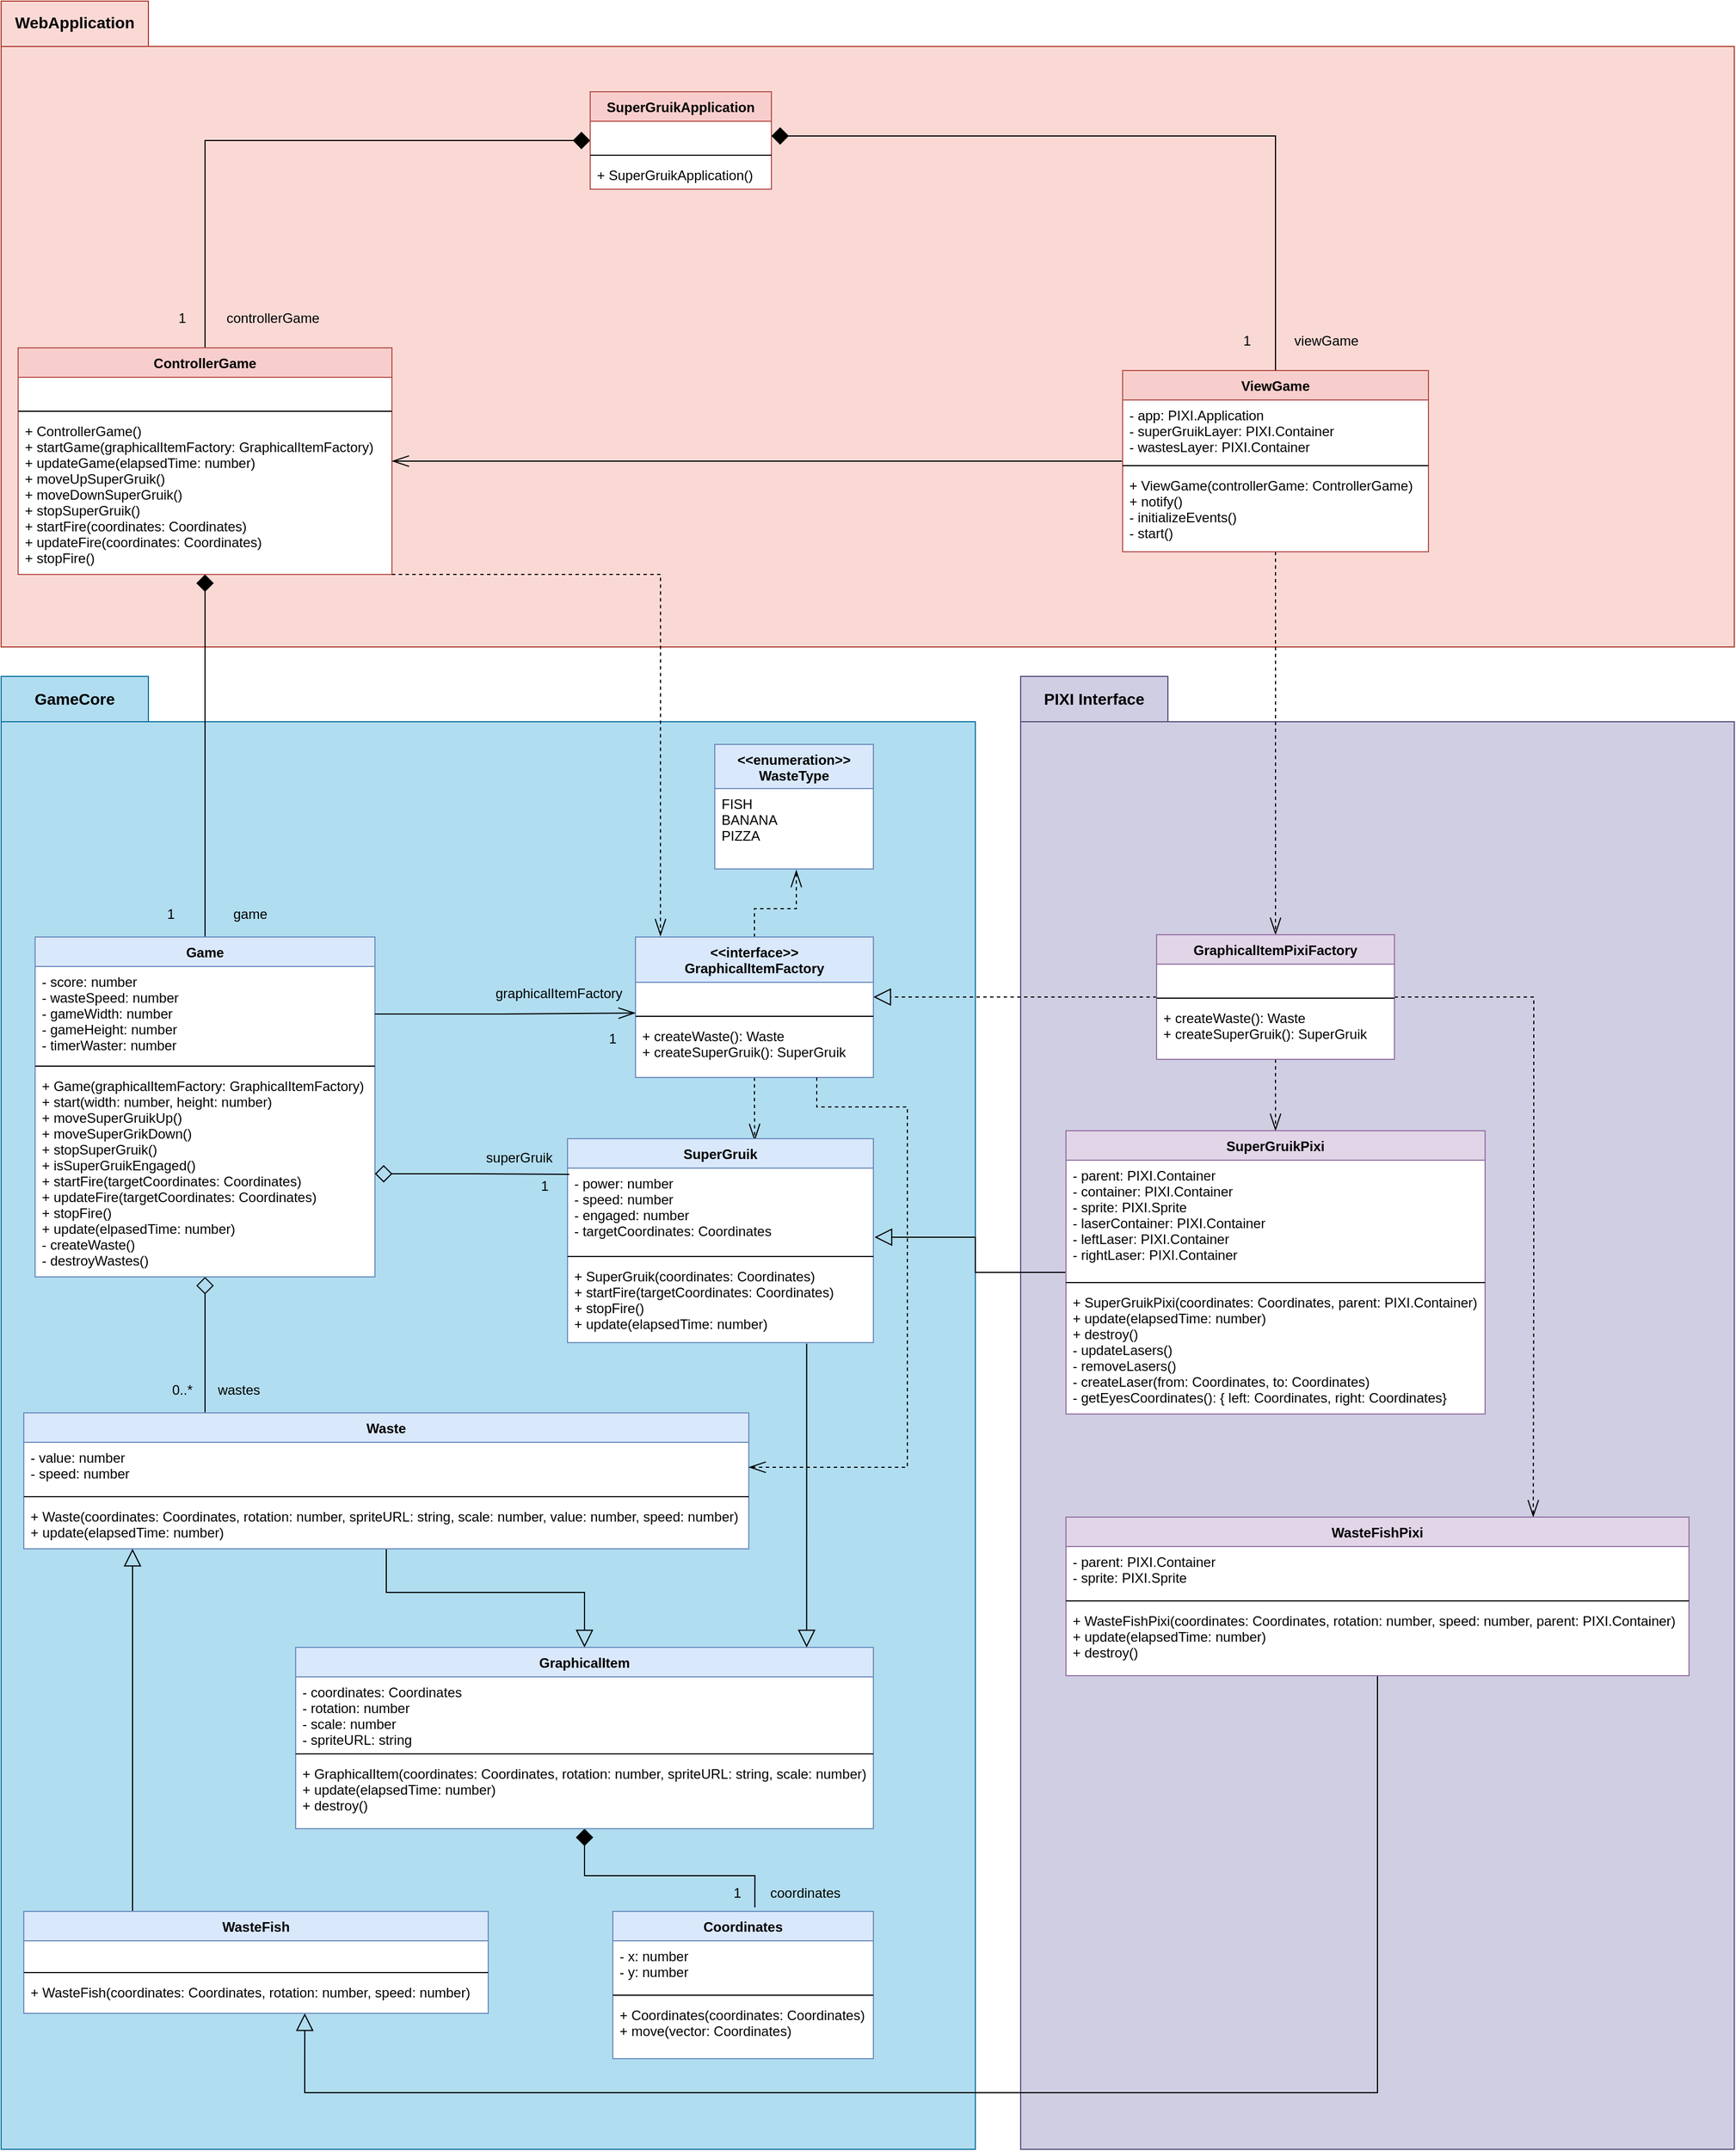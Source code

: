 <mxfile version="14.5.1" type="device"><diagram id="JU4y09PFlEVGlHRdpgpO" name="Page-1"><mxGraphModel dx="2031" dy="2001" grid="1" gridSize="10" guides="1" tooltips="1" connect="1" arrows="1" fold="1" page="1" pageScale="1" pageWidth="1169" pageHeight="827" math="0" shadow="0"><root><mxCell id="0"/><mxCell id="1" parent="0"/><mxCell id="_C2r02TajpfKC_xpT5st-105" value="" style="shape=folder;fontStyle=1;spacingTop=10;tabWidth=130;tabHeight=40;tabPosition=left;html=1;fillColor=#d0cee2;strokeColor=#56517e;" vertex="1" parent="1"><mxGeometry x="910" y="-190" width="630" height="1300" as="geometry"/></mxCell><mxCell id="_C2r02TajpfKC_xpT5st-102" value="" style="shape=folder;fontStyle=1;spacingTop=10;tabWidth=130;tabHeight=40;tabPosition=left;html=1;fillColor=#b1ddf0;strokeColor=#10739e;" vertex="1" parent="1"><mxGeometry x="10" y="-190" width="860" height="1300" as="geometry"/></mxCell><mxCell id="_C2r02TajpfKC_xpT5st-100" value="" style="shape=folder;fontStyle=1;spacingTop=10;tabWidth=130;tabHeight=40;tabPosition=left;html=1;fillColor=#fad9d5;strokeColor=#ae4132;" vertex="1" parent="1"><mxGeometry x="10" y="-786" width="1530" height="570" as="geometry"/></mxCell><mxCell id="_C2r02TajpfKC_xpT5st-94" style="edgeStyle=orthogonalEdgeStyle;rounded=0;orthogonalLoop=1;jettySize=auto;html=1;startArrow=diamond;startFill=1;startSize=13;endArrow=none;endFill=0;endSize=13;" edge="1" parent="1" source="_C2r02TajpfKC_xpT5st-1" target="_C2r02TajpfKC_xpT5st-5"><mxGeometry relative="1" as="geometry"/></mxCell><mxCell id="_C2r02TajpfKC_xpT5st-1" value="SuperGruikApplication" style="swimlane;fontStyle=1;align=center;verticalAlign=top;childLayout=stackLayout;horizontal=1;startSize=26;horizontalStack=0;resizeParent=1;resizeParentMax=0;resizeLast=0;collapsible=1;marginBottom=0;swimlaneFillColor=#ffffff;fillColor=#f8cecc;strokeColor=#b85450;" vertex="1" parent="1"><mxGeometry x="530" y="-706" width="160" height="86" as="geometry"/></mxCell><mxCell id="_C2r02TajpfKC_xpT5st-2" value=" " style="text;strokeColor=none;fillColor=none;align=left;verticalAlign=top;spacingLeft=4;spacingRight=4;overflow=hidden;rotatable=0;points=[[0,0.5],[1,0.5]];portConstraint=eastwest;" vertex="1" parent="_C2r02TajpfKC_xpT5st-1"><mxGeometry y="26" width="160" height="26" as="geometry"/></mxCell><mxCell id="_C2r02TajpfKC_xpT5st-3" value="" style="line;strokeWidth=1;fillColor=none;align=left;verticalAlign=middle;spacingTop=-1;spacingLeft=3;spacingRight=3;rotatable=0;labelPosition=right;points=[];portConstraint=eastwest;" vertex="1" parent="_C2r02TajpfKC_xpT5st-1"><mxGeometry y="52" width="160" height="8" as="geometry"/></mxCell><mxCell id="_C2r02TajpfKC_xpT5st-4" value="+ SuperGruikApplication()" style="text;strokeColor=none;fillColor=none;align=left;verticalAlign=top;spacingLeft=4;spacingRight=4;overflow=hidden;rotatable=0;points=[[0,0.5],[1,0.5]];portConstraint=eastwest;" vertex="1" parent="_C2r02TajpfKC_xpT5st-1"><mxGeometry y="60" width="160" height="26" as="geometry"/></mxCell><mxCell id="_C2r02TajpfKC_xpT5st-89" style="edgeStyle=orthogonalEdgeStyle;rounded=0;orthogonalLoop=1;jettySize=auto;html=1;entryX=0.5;entryY=0;entryDx=0;entryDy=0;startArrow=diamond;startFill=1;startSize=13;endArrow=none;endFill=0;endSize=13;" edge="1" parent="1" source="_C2r02TajpfKC_xpT5st-5" target="_C2r02TajpfKC_xpT5st-29"><mxGeometry relative="1" as="geometry"/></mxCell><mxCell id="_C2r02TajpfKC_xpT5st-5" value="ControllerGame" style="swimlane;fontStyle=1;align=center;verticalAlign=top;childLayout=stackLayout;horizontal=1;startSize=26;horizontalStack=0;resizeParent=1;resizeParentMax=0;resizeLast=0;collapsible=1;marginBottom=0;swimlaneFillColor=#ffffff;fillColor=#f8cecc;strokeColor=#b85450;" vertex="1" parent="1"><mxGeometry x="25" y="-480" width="330" height="200" as="geometry"/></mxCell><mxCell id="_C2r02TajpfKC_xpT5st-6" value=" " style="text;strokeColor=none;fillColor=none;align=left;verticalAlign=top;spacingLeft=4;spacingRight=4;overflow=hidden;rotatable=0;points=[[0,0.5],[1,0.5]];portConstraint=eastwest;" vertex="1" parent="_C2r02TajpfKC_xpT5st-5"><mxGeometry y="26" width="330" height="26" as="geometry"/></mxCell><mxCell id="_C2r02TajpfKC_xpT5st-7" value="" style="line;strokeWidth=1;fillColor=none;align=left;verticalAlign=middle;spacingTop=-1;spacingLeft=3;spacingRight=3;rotatable=0;labelPosition=right;points=[];portConstraint=eastwest;" vertex="1" parent="_C2r02TajpfKC_xpT5st-5"><mxGeometry y="52" width="330" height="8" as="geometry"/></mxCell><mxCell id="_C2r02TajpfKC_xpT5st-8" value="+ ControllerGame()&#10;+ startGame(graphicalItemFactory: GraphicalItemFactory)&#10;+ updateGame(elapsedTime: number)&#10;+ moveUpSuperGruik()&#10;+ moveDownSuperGruik()&#10;+ stopSuperGruik()&#10;+ startFire(coordinates: Coordinates)&#10;+ updateFire(coordinates: Coordinates)&#10;+ stopFire()" style="text;strokeColor=none;fillColor=none;align=left;verticalAlign=top;spacingLeft=4;spacingRight=4;overflow=hidden;rotatable=0;points=[[0,0.5],[1,0.5]];portConstraint=eastwest;" vertex="1" parent="_C2r02TajpfKC_xpT5st-5"><mxGeometry y="60" width="330" height="140" as="geometry"/></mxCell><mxCell id="_C2r02TajpfKC_xpT5st-86" style="edgeStyle=orthogonalEdgeStyle;rounded=0;orthogonalLoop=1;jettySize=auto;html=1;entryX=1;entryY=0.5;entryDx=0;entryDy=0;startArrow=none;startFill=0;startSize=13;endArrow=openThin;endFill=0;endSize=13;" edge="1" parent="1" source="_C2r02TajpfKC_xpT5st-9" target="_C2r02TajpfKC_xpT5st-5"><mxGeometry relative="1" as="geometry"/></mxCell><mxCell id="_C2r02TajpfKC_xpT5st-93" style="edgeStyle=orthogonalEdgeStyle;rounded=0;orthogonalLoop=1;jettySize=auto;html=1;entryX=0.5;entryY=0;entryDx=0;entryDy=0;dashed=1;startArrow=none;startFill=0;startSize=13;endArrow=openThin;endFill=0;endSize=13;" edge="1" parent="1" source="_C2r02TajpfKC_xpT5st-9" target="_C2r02TajpfKC_xpT5st-13"><mxGeometry relative="1" as="geometry"/></mxCell><mxCell id="_C2r02TajpfKC_xpT5st-9" value="ViewGame" style="swimlane;fontStyle=1;align=center;verticalAlign=top;childLayout=stackLayout;horizontal=1;startSize=26;horizontalStack=0;resizeParent=1;resizeParentMax=0;resizeLast=0;collapsible=1;marginBottom=0;swimlaneFillColor=#ffffff;fillColor=#f8cecc;strokeColor=#b85450;" vertex="1" parent="1"><mxGeometry x="1000" y="-460" width="270" height="160" as="geometry"/></mxCell><mxCell id="_C2r02TajpfKC_xpT5st-10" value="- app: PIXI.Application&#10;- superGruikLayer: PIXI.Container&#10;- wastesLayer: PIXI.Container" style="text;strokeColor=none;fillColor=none;align=left;verticalAlign=top;spacingLeft=4;spacingRight=4;overflow=hidden;rotatable=0;points=[[0,0.5],[1,0.5]];portConstraint=eastwest;" vertex="1" parent="_C2r02TajpfKC_xpT5st-9"><mxGeometry y="26" width="270" height="54" as="geometry"/></mxCell><mxCell id="_C2r02TajpfKC_xpT5st-11" value="" style="line;strokeWidth=1;fillColor=none;align=left;verticalAlign=middle;spacingTop=-1;spacingLeft=3;spacingRight=3;rotatable=0;labelPosition=right;points=[];portConstraint=eastwest;" vertex="1" parent="_C2r02TajpfKC_xpT5st-9"><mxGeometry y="80" width="270" height="8" as="geometry"/></mxCell><mxCell id="_C2r02TajpfKC_xpT5st-12" value="+ ViewGame(controllerGame: ControllerGame)&#10;+ notify()&#10;- initializeEvents()&#10;- start()" style="text;strokeColor=none;fillColor=none;align=left;verticalAlign=top;spacingLeft=4;spacingRight=4;overflow=hidden;rotatable=0;points=[[0,0.5],[1,0.5]];portConstraint=eastwest;" vertex="1" parent="_C2r02TajpfKC_xpT5st-9"><mxGeometry y="88" width="270" height="72" as="geometry"/></mxCell><mxCell id="_C2r02TajpfKC_xpT5st-80" style="edgeStyle=orthogonalEdgeStyle;rounded=0;orthogonalLoop=1;jettySize=auto;html=1;dashed=1;startArrow=none;startFill=0;startSize=13;endArrow=block;endFill=0;endSize=13;" edge="1" parent="1" source="_C2r02TajpfKC_xpT5st-13" target="_C2r02TajpfKC_xpT5st-26"><mxGeometry relative="1" as="geometry"/></mxCell><mxCell id="_C2r02TajpfKC_xpT5st-83" style="edgeStyle=orthogonalEdgeStyle;rounded=0;orthogonalLoop=1;jettySize=auto;html=1;entryX=0.5;entryY=0;entryDx=0;entryDy=0;startArrow=none;startFill=0;startSize=13;endArrow=openThin;endFill=0;endSize=13;dashed=1;" edge="1" parent="1" source="_C2r02TajpfKC_xpT5st-13" target="_C2r02TajpfKC_xpT5st-21"><mxGeometry relative="1" as="geometry"/></mxCell><mxCell id="_C2r02TajpfKC_xpT5st-85" style="edgeStyle=orthogonalEdgeStyle;rounded=0;orthogonalLoop=1;jettySize=auto;html=1;entryX=0.75;entryY=0;entryDx=0;entryDy=0;dashed=1;startArrow=none;startFill=0;startSize=13;endArrow=openThin;endFill=0;endSize=13;" edge="1" parent="1" source="_C2r02TajpfKC_xpT5st-13" target="_C2r02TajpfKC_xpT5st-17"><mxGeometry relative="1" as="geometry"><Array as="points"><mxPoint x="1363" y="93"/><mxPoint x="1363" y="345"/></Array></mxGeometry></mxCell><mxCell id="_C2r02TajpfKC_xpT5st-13" value="GraphicalItemPixiFactory" style="swimlane;fontStyle=1;align=center;verticalAlign=top;childLayout=stackLayout;horizontal=1;startSize=26;horizontalStack=0;resizeParent=1;resizeParentMax=0;resizeLast=0;collapsible=1;marginBottom=0;swimlaneFillColor=#ffffff;fillColor=#e1d5e7;strokeColor=#9673a6;" vertex="1" parent="1"><mxGeometry x="1030" y="38" width="210" height="110" as="geometry"/></mxCell><mxCell id="_C2r02TajpfKC_xpT5st-14" value=" " style="text;strokeColor=none;fillColor=none;align=left;verticalAlign=top;spacingLeft=4;spacingRight=4;overflow=hidden;rotatable=0;points=[[0,0.5],[1,0.5]];portConstraint=eastwest;" vertex="1" parent="_C2r02TajpfKC_xpT5st-13"><mxGeometry y="26" width="210" height="26" as="geometry"/></mxCell><mxCell id="_C2r02TajpfKC_xpT5st-15" value="" style="line;strokeWidth=1;fillColor=none;align=left;verticalAlign=middle;spacingTop=-1;spacingLeft=3;spacingRight=3;rotatable=0;labelPosition=right;points=[];portConstraint=eastwest;" vertex="1" parent="_C2r02TajpfKC_xpT5st-13"><mxGeometry y="52" width="210" height="8" as="geometry"/></mxCell><mxCell id="_C2r02TajpfKC_xpT5st-16" value="+ createWaste(): Waste&#10;+ createSuperGruik(): SuperGruik" style="text;strokeColor=none;fillColor=none;align=left;verticalAlign=top;spacingLeft=4;spacingRight=4;overflow=hidden;rotatable=0;points=[[0,0.5],[1,0.5]];portConstraint=eastwest;" vertex="1" parent="_C2r02TajpfKC_xpT5st-13"><mxGeometry y="60" width="210" height="50" as="geometry"/></mxCell><mxCell id="_C2r02TajpfKC_xpT5st-82" style="edgeStyle=orthogonalEdgeStyle;rounded=0;orthogonalLoop=1;jettySize=auto;html=1;entryX=0.605;entryY=1;entryDx=0;entryDy=0;entryPerimeter=0;startArrow=none;startFill=0;startSize=13;endArrow=block;endFill=0;endSize=13;" edge="1" parent="1" source="_C2r02TajpfKC_xpT5st-17" target="_C2r02TajpfKC_xpT5st-56"><mxGeometry relative="1" as="geometry"><Array as="points"><mxPoint x="1225" y="1060"/><mxPoint x="278" y="1060"/></Array></mxGeometry></mxCell><mxCell id="_C2r02TajpfKC_xpT5st-17" value="WasteFishPixi" style="swimlane;fontStyle=1;align=center;verticalAlign=top;childLayout=stackLayout;horizontal=1;startSize=26;horizontalStack=0;resizeParent=1;resizeParentMax=0;resizeLast=0;collapsible=1;marginBottom=0;swimlaneFillColor=#ffffff;fillColor=#e1d5e7;strokeColor=#9673a6;" vertex="1" parent="1"><mxGeometry x="950" y="552" width="550" height="140" as="geometry"/></mxCell><mxCell id="_C2r02TajpfKC_xpT5st-18" value="- parent: PIXI.Container&#10;- sprite: PIXI.Sprite" style="text;strokeColor=none;fillColor=none;align=left;verticalAlign=top;spacingLeft=4;spacingRight=4;overflow=hidden;rotatable=0;points=[[0,0.5],[1,0.5]];portConstraint=eastwest;" vertex="1" parent="_C2r02TajpfKC_xpT5st-17"><mxGeometry y="26" width="550" height="44" as="geometry"/></mxCell><mxCell id="_C2r02TajpfKC_xpT5st-19" value="" style="line;strokeWidth=1;fillColor=none;align=left;verticalAlign=middle;spacingTop=-1;spacingLeft=3;spacingRight=3;rotatable=0;labelPosition=right;points=[];portConstraint=eastwest;" vertex="1" parent="_C2r02TajpfKC_xpT5st-17"><mxGeometry y="70" width="550" height="8" as="geometry"/></mxCell><mxCell id="_C2r02TajpfKC_xpT5st-20" value="+ WasteFishPixi(coordinates: Coordinates, rotation: number, speed: number, parent: PIXI.Container)&#10;+ update(elapsedTime: number)&#10;+ destroy()" style="text;strokeColor=none;fillColor=none;align=left;verticalAlign=top;spacingLeft=4;spacingRight=4;overflow=hidden;rotatable=0;points=[[0,0.5],[1,0.5]];portConstraint=eastwest;" vertex="1" parent="_C2r02TajpfKC_xpT5st-17"><mxGeometry y="78" width="550" height="62" as="geometry"/></mxCell><mxCell id="_C2r02TajpfKC_xpT5st-81" style="edgeStyle=orthogonalEdgeStyle;rounded=0;orthogonalLoop=1;jettySize=auto;html=1;entryX=1.004;entryY=0.824;entryDx=0;entryDy=0;entryPerimeter=0;startArrow=none;startFill=0;startSize=13;endArrow=block;endFill=0;endSize=13;" edge="1" parent="1" source="_C2r02TajpfKC_xpT5st-21" target="_C2r02TajpfKC_xpT5st-46"><mxGeometry relative="1" as="geometry"/></mxCell><mxCell id="_C2r02TajpfKC_xpT5st-21" value="SuperGruikPixi" style="swimlane;fontStyle=1;align=center;verticalAlign=top;childLayout=stackLayout;horizontal=1;startSize=26;horizontalStack=0;resizeParent=1;resizeParentMax=0;resizeLast=0;collapsible=1;marginBottom=0;swimlaneFillColor=#ffffff;fillColor=#e1d5e7;strokeColor=#9673a6;" vertex="1" parent="1"><mxGeometry x="950" y="211" width="370" height="250" as="geometry"/></mxCell><mxCell id="_C2r02TajpfKC_xpT5st-22" value="- parent: PIXI.Container&#10;- container: PIXI.Container&#10;- sprite: PIXI.Sprite&#10;- laserContainer: PIXI.Container&#10;- leftLaser: PIXI.Container&#10;- rightLaser: PIXI.Container" style="text;strokeColor=none;fillColor=none;align=left;verticalAlign=top;spacingLeft=4;spacingRight=4;overflow=hidden;rotatable=0;points=[[0,0.5],[1,0.5]];portConstraint=eastwest;" vertex="1" parent="_C2r02TajpfKC_xpT5st-21"><mxGeometry y="26" width="370" height="104" as="geometry"/></mxCell><mxCell id="_C2r02TajpfKC_xpT5st-23" value="" style="line;strokeWidth=1;fillColor=none;align=left;verticalAlign=middle;spacingTop=-1;spacingLeft=3;spacingRight=3;rotatable=0;labelPosition=right;points=[];portConstraint=eastwest;" vertex="1" parent="_C2r02TajpfKC_xpT5st-21"><mxGeometry y="130" width="370" height="8" as="geometry"/></mxCell><mxCell id="_C2r02TajpfKC_xpT5st-24" value="+ SuperGruikPixi(coordinates: Coordinates, parent: PIXI.Container)&#10;+ update(elapsedTime: number)&#10;+ destroy()&#10;- updateLasers()&#10;- removeLasers()&#10;- createLaser(from: Coordinates, to: Coordinates)&#10;- getEyesCoordinates(): { left: Coordinates, right: Coordinates}" style="text;strokeColor=none;fillColor=none;align=left;verticalAlign=top;spacingLeft=4;spacingRight=4;overflow=hidden;rotatable=0;points=[[0,0.5],[1,0.5]];portConstraint=eastwest;" vertex="1" parent="_C2r02TajpfKC_xpT5st-21"><mxGeometry y="138" width="370" height="112" as="geometry"/></mxCell><mxCell id="_C2r02TajpfKC_xpT5st-78" style="edgeStyle=orthogonalEdgeStyle;rounded=0;orthogonalLoop=1;jettySize=auto;html=1;entryX=0.612;entryY=0.011;entryDx=0;entryDy=0;entryPerimeter=0;startArrow=none;startFill=0;startSize=13;endArrow=openThin;endFill=0;endSize=13;dashed=1;" edge="1" parent="1" source="_C2r02TajpfKC_xpT5st-25" target="_C2r02TajpfKC_xpT5st-45"><mxGeometry relative="1" as="geometry"/></mxCell><mxCell id="_C2r02TajpfKC_xpT5st-87" style="edgeStyle=orthogonalEdgeStyle;rounded=0;orthogonalLoop=1;jettySize=auto;html=1;entryX=0.514;entryY=1.014;entryDx=0;entryDy=0;entryPerimeter=0;startArrow=none;startFill=0;startSize=13;endArrow=openThin;endFill=0;endSize=13;dashed=1;" edge="1" parent="1" source="_C2r02TajpfKC_xpT5st-25" target="_C2r02TajpfKC_xpT5st-58"><mxGeometry relative="1" as="geometry"/></mxCell><mxCell id="_C2r02TajpfKC_xpT5st-25" value="&lt;&lt;interface&gt;&gt;&#10;GraphicalItemFactory" style="swimlane;fontStyle=1;align=center;verticalAlign=top;childLayout=stackLayout;horizontal=1;startSize=40;horizontalStack=0;resizeParent=1;resizeParentMax=0;resizeLast=0;collapsible=1;marginBottom=0;swimlaneFillColor=#ffffff;fillColor=#dae8fc;strokeColor=#6c8ebf;" vertex="1" parent="1"><mxGeometry x="570" y="40" width="210" height="124" as="geometry"/></mxCell><mxCell id="_C2r02TajpfKC_xpT5st-26" value=" " style="text;strokeColor=none;fillColor=none;align=left;verticalAlign=top;spacingLeft=4;spacingRight=4;overflow=hidden;rotatable=0;points=[[0,0.5],[1,0.5]];portConstraint=eastwest;" vertex="1" parent="_C2r02TajpfKC_xpT5st-25"><mxGeometry y="40" width="210" height="26" as="geometry"/></mxCell><mxCell id="_C2r02TajpfKC_xpT5st-27" value="" style="line;strokeWidth=1;fillColor=none;align=left;verticalAlign=middle;spacingTop=-1;spacingLeft=3;spacingRight=3;rotatable=0;labelPosition=right;points=[];portConstraint=eastwest;" vertex="1" parent="_C2r02TajpfKC_xpT5st-25"><mxGeometry y="66" width="210" height="8" as="geometry"/></mxCell><mxCell id="_C2r02TajpfKC_xpT5st-28" value="+ createWaste(): Waste&#10;+ createSuperGruik(): SuperGruik" style="text;strokeColor=none;fillColor=none;align=left;verticalAlign=top;spacingLeft=4;spacingRight=4;overflow=hidden;rotatable=0;points=[[0,0.5],[1,0.5]];portConstraint=eastwest;" vertex="1" parent="_C2r02TajpfKC_xpT5st-25"><mxGeometry y="74" width="210" height="50" as="geometry"/></mxCell><mxCell id="_C2r02TajpfKC_xpT5st-69" style="edgeStyle=orthogonalEdgeStyle;rounded=0;orthogonalLoop=1;jettySize=auto;html=1;entryX=0.25;entryY=0;entryDx=0;entryDy=0;startArrow=diamond;startFill=0;startSize=13;endArrow=none;endFill=0;endSize=13;" edge="1" parent="1" source="_C2r02TajpfKC_xpT5st-29" target="_C2r02TajpfKC_xpT5st-49"><mxGeometry relative="1" as="geometry"/></mxCell><mxCell id="_C2r02TajpfKC_xpT5st-29" value="Game" style="swimlane;fontStyle=1;align=center;verticalAlign=top;childLayout=stackLayout;horizontal=1;startSize=26;horizontalStack=0;resizeParent=1;resizeParentMax=0;resizeLast=0;collapsible=1;marginBottom=0;swimlaneFillColor=#ffffff;fillColor=#dae8fc;strokeColor=#6c8ebf;" vertex="1" parent="1"><mxGeometry x="40" y="40" width="300" height="300" as="geometry"/></mxCell><mxCell id="_C2r02TajpfKC_xpT5st-30" value="- score: number&#10;- wasteSpeed: number&#10;- gameWidth: number&#10;- gameHeight: number&#10;- timerWaster: number" style="text;strokeColor=none;fillColor=none;align=left;verticalAlign=top;spacingLeft=4;spacingRight=4;overflow=hidden;rotatable=0;points=[[0,0.5],[1,0.5]];portConstraint=eastwest;" vertex="1" parent="_C2r02TajpfKC_xpT5st-29"><mxGeometry y="26" width="300" height="84" as="geometry"/></mxCell><mxCell id="_C2r02TajpfKC_xpT5st-31" value="" style="line;strokeWidth=1;fillColor=none;align=left;verticalAlign=middle;spacingTop=-1;spacingLeft=3;spacingRight=3;rotatable=0;labelPosition=right;points=[];portConstraint=eastwest;" vertex="1" parent="_C2r02TajpfKC_xpT5st-29"><mxGeometry y="110" width="300" height="8" as="geometry"/></mxCell><mxCell id="_C2r02TajpfKC_xpT5st-32" value="+ Game(graphicalItemFactory: GraphicalItemFactory)&#10;+ start(width: number, height: number)&#10;+ moveSuperGruikUp()&#10;+ moveSuperGrikDown()&#10;+ stopSuperGruik()&#10;+ isSuperGruikEngaged()&#10;+ startFire(targetCoordinates: Coordinates)&#10;+ updateFire(targetCoordinates: Coordinates)&#10;+ stopFire()&#10;+ update(elpasedTime: number)&#10;- createWaste()&#10;- destroyWastes()&#10;" style="text;strokeColor=none;fillColor=none;align=left;verticalAlign=top;spacingLeft=4;spacingRight=4;overflow=hidden;rotatable=0;points=[[0,0.5],[1,0.5]];portConstraint=eastwest;" vertex="1" parent="_C2r02TajpfKC_xpT5st-29"><mxGeometry y="118" width="300" height="182" as="geometry"/></mxCell><mxCell id="_C2r02TajpfKC_xpT5st-37" value="Coordinates" style="swimlane;fontStyle=1;align=center;verticalAlign=top;childLayout=stackLayout;horizontal=1;startSize=26;horizontalStack=0;resizeParent=1;resizeParentMax=0;resizeLast=0;collapsible=1;marginBottom=0;swimlaneFillColor=#ffffff;fillColor=#dae8fc;strokeColor=#6c8ebf;" vertex="1" parent="1"><mxGeometry x="550" y="900" width="230" height="130" as="geometry"/></mxCell><mxCell id="_C2r02TajpfKC_xpT5st-38" value="- x: number&#10;- y: number" style="text;strokeColor=none;fillColor=none;align=left;verticalAlign=top;spacingLeft=4;spacingRight=4;overflow=hidden;rotatable=0;points=[[0,0.5],[1,0.5]];portConstraint=eastwest;" vertex="1" parent="_C2r02TajpfKC_xpT5st-37"><mxGeometry y="26" width="230" height="44" as="geometry"/></mxCell><mxCell id="_C2r02TajpfKC_xpT5st-39" value="" style="line;strokeWidth=1;fillColor=none;align=left;verticalAlign=middle;spacingTop=-1;spacingLeft=3;spacingRight=3;rotatable=0;labelPosition=right;points=[];portConstraint=eastwest;" vertex="1" parent="_C2r02TajpfKC_xpT5st-37"><mxGeometry y="70" width="230" height="8" as="geometry"/></mxCell><mxCell id="_C2r02TajpfKC_xpT5st-40" value="+ Coordinates(coordinates: Coordinates)&#10;+ move(vector: Coordinates)" style="text;strokeColor=none;fillColor=none;align=left;verticalAlign=top;spacingLeft=4;spacingRight=4;overflow=hidden;rotatable=0;points=[[0,0.5],[1,0.5]];portConstraint=eastwest;" vertex="1" parent="_C2r02TajpfKC_xpT5st-37"><mxGeometry y="78" width="230" height="52" as="geometry"/></mxCell><mxCell id="_C2r02TajpfKC_xpT5st-75" style="edgeStyle=orthogonalEdgeStyle;rounded=0;orthogonalLoop=1;jettySize=auto;html=1;entryX=0.545;entryY=-0.027;entryDx=0;entryDy=0;entryPerimeter=0;startArrow=diamond;startFill=1;startSize=13;endArrow=none;endFill=0;endSize=13;" edge="1" parent="1" source="_C2r02TajpfKC_xpT5st-41" target="_C2r02TajpfKC_xpT5st-37"><mxGeometry relative="1" as="geometry"/></mxCell><mxCell id="_C2r02TajpfKC_xpT5st-41" value="GraphicalItem" style="swimlane;fontStyle=1;align=center;verticalAlign=top;childLayout=stackLayout;horizontal=1;startSize=26;horizontalStack=0;resizeParent=1;resizeParentMax=0;resizeLast=0;collapsible=1;marginBottom=0;swimlaneFillColor=#ffffff;fillColor=#dae8fc;strokeColor=#6c8ebf;" vertex="1" parent="1"><mxGeometry x="270" y="667" width="510" height="160" as="geometry"/></mxCell><mxCell id="_C2r02TajpfKC_xpT5st-42" value="- coordinates: Coordinates&#10;- rotation: number&#10;- scale: number&#10;- spriteURL: string" style="text;strokeColor=none;fillColor=none;align=left;verticalAlign=top;spacingLeft=4;spacingRight=4;overflow=hidden;rotatable=0;points=[[0,0.5],[1,0.5]];portConstraint=eastwest;" vertex="1" parent="_C2r02TajpfKC_xpT5st-41"><mxGeometry y="26" width="510" height="64" as="geometry"/></mxCell><mxCell id="_C2r02TajpfKC_xpT5st-43" value="" style="line;strokeWidth=1;fillColor=none;align=left;verticalAlign=middle;spacingTop=-1;spacingLeft=3;spacingRight=3;rotatable=0;labelPosition=right;points=[];portConstraint=eastwest;" vertex="1" parent="_C2r02TajpfKC_xpT5st-41"><mxGeometry y="90" width="510" height="8" as="geometry"/></mxCell><mxCell id="_C2r02TajpfKC_xpT5st-44" value="+ GraphicalItem(coordinates: Coordinates, rotation: number, spriteURL: string, scale: number)&#10;+ update(elapsedTime: number)&#10;+ destroy()" style="text;strokeColor=none;fillColor=none;align=left;verticalAlign=top;spacingLeft=4;spacingRight=4;overflow=hidden;rotatable=0;points=[[0,0.5],[1,0.5]];portConstraint=eastwest;" vertex="1" parent="_C2r02TajpfKC_xpT5st-41"><mxGeometry y="98" width="510" height="62" as="geometry"/></mxCell><mxCell id="_C2r02TajpfKC_xpT5st-73" style="edgeStyle=orthogonalEdgeStyle;rounded=0;orthogonalLoop=1;jettySize=auto;html=1;startArrow=none;startFill=0;startSize=13;endArrow=block;endFill=0;endSize=13;exitX=0.782;exitY=1.012;exitDx=0;exitDy=0;exitPerimeter=0;" edge="1" parent="1" source="_C2r02TajpfKC_xpT5st-48"><mxGeometry relative="1" as="geometry"><mxPoint x="721" y="667" as="targetPoint"/><Array as="points"><mxPoint x="721" y="667"/></Array></mxGeometry></mxCell><mxCell id="_C2r02TajpfKC_xpT5st-45" value="SuperGruik" style="swimlane;fontStyle=1;align=center;verticalAlign=top;childLayout=stackLayout;horizontal=1;startSize=26;horizontalStack=0;resizeParent=1;resizeParentMax=0;resizeLast=0;collapsible=1;marginBottom=0;swimlaneFillColor=#ffffff;fillColor=#dae8fc;strokeColor=#6c8ebf;" vertex="1" parent="1"><mxGeometry x="510" y="218" width="270" height="180" as="geometry"/></mxCell><mxCell id="_C2r02TajpfKC_xpT5st-46" value="- power: number&#10;- speed: number&#10;- engaged: number&#10;- targetCoordinates: Coordinates" style="text;strokeColor=none;fillColor=none;align=left;verticalAlign=top;spacingLeft=4;spacingRight=4;overflow=hidden;rotatable=0;points=[[0,0.5],[1,0.5]];portConstraint=eastwest;" vertex="1" parent="_C2r02TajpfKC_xpT5st-45"><mxGeometry y="26" width="270" height="74" as="geometry"/></mxCell><mxCell id="_C2r02TajpfKC_xpT5st-47" value="" style="line;strokeWidth=1;fillColor=none;align=left;verticalAlign=middle;spacingTop=-1;spacingLeft=3;spacingRight=3;rotatable=0;labelPosition=right;points=[];portConstraint=eastwest;" vertex="1" parent="_C2r02TajpfKC_xpT5st-45"><mxGeometry y="100" width="270" height="8" as="geometry"/></mxCell><mxCell id="_C2r02TajpfKC_xpT5st-48" value="+ SuperGruik(coordinates: Coordinates)&#10;+ startFire(targetCoordinates: Coordinates)&#10;+ stopFire()&#10;+ update(elapsedTime: number)" style="text;strokeColor=none;fillColor=none;align=left;verticalAlign=top;spacingLeft=4;spacingRight=4;overflow=hidden;rotatable=0;points=[[0,0.5],[1,0.5]];portConstraint=eastwest;" vertex="1" parent="_C2r02TajpfKC_xpT5st-45"><mxGeometry y="108" width="270" height="72" as="geometry"/></mxCell><mxCell id="_C2r02TajpfKC_xpT5st-72" style="edgeStyle=orthogonalEdgeStyle;rounded=0;orthogonalLoop=1;jettySize=auto;html=1;entryX=0.5;entryY=0;entryDx=0;entryDy=0;startArrow=none;startFill=0;startSize=13;endArrow=block;endFill=0;endSize=13;" edge="1" parent="1" source="_C2r02TajpfKC_xpT5st-49" target="_C2r02TajpfKC_xpT5st-41"><mxGeometry relative="1" as="geometry"/></mxCell><mxCell id="_C2r02TajpfKC_xpT5st-49" value="Waste" style="swimlane;fontStyle=1;align=center;verticalAlign=top;childLayout=stackLayout;horizontal=1;startSize=26;horizontalStack=0;resizeParent=1;resizeParentMax=0;resizeLast=0;collapsible=1;marginBottom=0;swimlaneFillColor=#ffffff;fillColor=#dae8fc;strokeColor=#6c8ebf;" vertex="1" parent="1"><mxGeometry x="30" y="460" width="640" height="120" as="geometry"/></mxCell><mxCell id="_C2r02TajpfKC_xpT5st-50" value="- value: number&#10;- speed: number" style="text;strokeColor=none;fillColor=none;align=left;verticalAlign=top;spacingLeft=4;spacingRight=4;overflow=hidden;rotatable=0;points=[[0,0.5],[1,0.5]];portConstraint=eastwest;" vertex="1" parent="_C2r02TajpfKC_xpT5st-49"><mxGeometry y="26" width="640" height="44" as="geometry"/></mxCell><mxCell id="_C2r02TajpfKC_xpT5st-51" value="" style="line;strokeWidth=1;fillColor=none;align=left;verticalAlign=middle;spacingTop=-1;spacingLeft=3;spacingRight=3;rotatable=0;labelPosition=right;points=[];portConstraint=eastwest;" vertex="1" parent="_C2r02TajpfKC_xpT5st-49"><mxGeometry y="70" width="640" height="8" as="geometry"/></mxCell><mxCell id="_C2r02TajpfKC_xpT5st-52" value="+ Waste(coordinates: Coordinates, rotation: number, spriteURL: string, scale: number, value: number, speed: number)&#10;+ update(elapsedTime: number)" style="text;strokeColor=none;fillColor=none;align=left;verticalAlign=top;spacingLeft=4;spacingRight=4;overflow=hidden;rotatable=0;points=[[0,0.5],[1,0.5]];portConstraint=eastwest;" vertex="1" parent="_C2r02TajpfKC_xpT5st-49"><mxGeometry y="78" width="640" height="42" as="geometry"/></mxCell><mxCell id="_C2r02TajpfKC_xpT5st-74" style="edgeStyle=orthogonalEdgeStyle;rounded=0;orthogonalLoop=1;jettySize=auto;html=1;entryX=0.15;entryY=1.001;entryDx=0;entryDy=0;entryPerimeter=0;startArrow=none;startFill=0;startSize=13;endArrow=block;endFill=0;endSize=13;" edge="1" parent="1" source="_C2r02TajpfKC_xpT5st-53" target="_C2r02TajpfKC_xpT5st-52"><mxGeometry relative="1" as="geometry"><Array as="points"><mxPoint x="126" y="830"/><mxPoint x="126" y="830"/></Array></mxGeometry></mxCell><mxCell id="_C2r02TajpfKC_xpT5st-53" value="WasteFish" style="swimlane;fontStyle=1;align=center;verticalAlign=top;childLayout=stackLayout;horizontal=1;startSize=26;horizontalStack=0;resizeParent=1;resizeParentMax=0;resizeLast=0;collapsible=1;marginBottom=0;swimlaneFillColor=#ffffff;fillColor=#dae8fc;strokeColor=#6c8ebf;" vertex="1" parent="1"><mxGeometry x="30" y="900" width="410" height="90" as="geometry"/></mxCell><mxCell id="_C2r02TajpfKC_xpT5st-54" value=" " style="text;strokeColor=none;fillColor=none;align=left;verticalAlign=top;spacingLeft=4;spacingRight=4;overflow=hidden;rotatable=0;points=[[0,0.5],[1,0.5]];portConstraint=eastwest;" vertex="1" parent="_C2r02TajpfKC_xpT5st-53"><mxGeometry y="26" width="410" height="24" as="geometry"/></mxCell><mxCell id="_C2r02TajpfKC_xpT5st-55" value="" style="line;strokeWidth=1;fillColor=none;align=left;verticalAlign=middle;spacingTop=-1;spacingLeft=3;spacingRight=3;rotatable=0;labelPosition=right;points=[];portConstraint=eastwest;" vertex="1" parent="_C2r02TajpfKC_xpT5st-53"><mxGeometry y="50" width="410" height="8" as="geometry"/></mxCell><mxCell id="_C2r02TajpfKC_xpT5st-56" value="+ WasteFish(coordinates: Coordinates, rotation: number, speed: number)" style="text;strokeColor=none;fillColor=none;align=left;verticalAlign=top;spacingLeft=4;spacingRight=4;overflow=hidden;rotatable=0;points=[[0,0.5],[1,0.5]];portConstraint=eastwest;" vertex="1" parent="_C2r02TajpfKC_xpT5st-53"><mxGeometry y="58" width="410" height="32" as="geometry"/></mxCell><mxCell id="_C2r02TajpfKC_xpT5st-57" value="&lt;&lt;enumeration&gt;&gt;&#10;WasteType" style="swimlane;fontStyle=1;align=center;verticalAlign=top;childLayout=stackLayout;horizontal=1;startSize=39;horizontalStack=0;resizeParent=1;resizeParentMax=0;resizeLast=0;collapsible=1;marginBottom=0;swimlaneFillColor=#ffffff;fillColor=#dae8fc;strokeColor=#6c8ebf;" vertex="1" parent="1"><mxGeometry x="640" y="-130" width="140" height="110" as="geometry"/></mxCell><mxCell id="_C2r02TajpfKC_xpT5st-58" value="FISH&#10;BANANA&#10;PIZZA" style="text;strokeColor=none;fillColor=none;align=left;verticalAlign=top;spacingLeft=4;spacingRight=4;overflow=hidden;rotatable=0;points=[[0,0.5],[1,0.5]];portConstraint=eastwest;" vertex="1" parent="_C2r02TajpfKC_xpT5st-57"><mxGeometry y="39" width="140" height="71" as="geometry"/></mxCell><mxCell id="_C2r02TajpfKC_xpT5st-61" style="edgeStyle=orthogonalEdgeStyle;rounded=0;orthogonalLoop=1;jettySize=auto;html=1;endSize=13;entryX=0;entryY=1.044;entryDx=0;entryDy=0;entryPerimeter=0;endArrow=openThin;endFill=0;" edge="1" parent="1" source="_C2r02TajpfKC_xpT5st-30" target="_C2r02TajpfKC_xpT5st-26"><mxGeometry relative="1" as="geometry"><mxPoint x="480" y="108" as="targetPoint"/></mxGeometry></mxCell><mxCell id="_C2r02TajpfKC_xpT5st-62" value="graphicalItemFactory" style="text;html=1;strokeColor=none;fillColor=none;align=center;verticalAlign=middle;whiteSpace=wrap;rounded=0;" vertex="1" parent="1"><mxGeometry x="435" y="80" width="135" height="20" as="geometry"/></mxCell><mxCell id="_C2r02TajpfKC_xpT5st-64" value="1" style="text;html=1;strokeColor=none;fillColor=none;align=center;verticalAlign=middle;whiteSpace=wrap;rounded=0;" vertex="1" parent="1"><mxGeometry x="530" y="120" width="40" height="20" as="geometry"/></mxCell><mxCell id="_C2r02TajpfKC_xpT5st-66" style="edgeStyle=orthogonalEdgeStyle;rounded=0;orthogonalLoop=1;jettySize=auto;html=1;entryX=0.006;entryY=0.074;entryDx=0;entryDy=0;entryPerimeter=0;endArrow=none;endFill=0;endSize=13;startArrow=diamond;startFill=0;startSize=13;" edge="1" parent="1" source="_C2r02TajpfKC_xpT5st-32" target="_C2r02TajpfKC_xpT5st-46"><mxGeometry relative="1" as="geometry"/></mxCell><mxCell id="_C2r02TajpfKC_xpT5st-67" value="superGruik" style="text;html=1;strokeColor=none;fillColor=none;align=center;verticalAlign=middle;whiteSpace=wrap;rounded=0;" vertex="1" parent="1"><mxGeometry x="425" y="225" width="85" height="20" as="geometry"/></mxCell><mxCell id="_C2r02TajpfKC_xpT5st-68" value="1" style="text;html=1;strokeColor=none;fillColor=none;align=center;verticalAlign=middle;whiteSpace=wrap;rounded=0;" vertex="1" parent="1"><mxGeometry x="470" y="250" width="40" height="20" as="geometry"/></mxCell><mxCell id="_C2r02TajpfKC_xpT5st-70" value="wastes" style="text;html=1;strokeColor=none;fillColor=none;align=center;verticalAlign=middle;whiteSpace=wrap;rounded=0;" vertex="1" parent="1"><mxGeometry x="190" y="430" width="60" height="20" as="geometry"/></mxCell><mxCell id="_C2r02TajpfKC_xpT5st-71" value="0..*" style="text;html=1;strokeColor=none;fillColor=none;align=center;verticalAlign=middle;whiteSpace=wrap;rounded=0;" vertex="1" parent="1"><mxGeometry x="150" y="430" width="40" height="20" as="geometry"/></mxCell><mxCell id="_C2r02TajpfKC_xpT5st-76" value="coordinates" style="text;html=1;strokeColor=none;fillColor=none;align=center;verticalAlign=middle;whiteSpace=wrap;rounded=0;" vertex="1" parent="1"><mxGeometry x="680" y="874" width="80" height="20" as="geometry"/></mxCell><mxCell id="_C2r02TajpfKC_xpT5st-77" value="1" style="text;html=1;strokeColor=none;fillColor=none;align=center;verticalAlign=middle;whiteSpace=wrap;rounded=0;" vertex="1" parent="1"><mxGeometry x="640" y="874" width="40" height="20" as="geometry"/></mxCell><mxCell id="_C2r02TajpfKC_xpT5st-79" style="edgeStyle=orthogonalEdgeStyle;rounded=0;orthogonalLoop=1;jettySize=auto;html=1;entryX=1;entryY=0.5;entryDx=0;entryDy=0;dashed=1;startArrow=none;startFill=0;startSize=13;endArrow=openThin;endFill=0;endSize=13;" edge="1" parent="1" source="_C2r02TajpfKC_xpT5st-28" target="_C2r02TajpfKC_xpT5st-50"><mxGeometry relative="1" as="geometry"><Array as="points"><mxPoint x="730" y="190"/><mxPoint x="810" y="190"/><mxPoint x="810" y="508"/></Array></mxGeometry></mxCell><mxCell id="_C2r02TajpfKC_xpT5st-90" value="game" style="text;html=1;strokeColor=none;fillColor=none;align=center;verticalAlign=middle;whiteSpace=wrap;rounded=0;" vertex="1" parent="1"><mxGeometry x="200" y="10" width="60" height="20" as="geometry"/></mxCell><mxCell id="_C2r02TajpfKC_xpT5st-91" value="1" style="text;html=1;strokeColor=none;fillColor=none;align=center;verticalAlign=middle;whiteSpace=wrap;rounded=0;" vertex="1" parent="1"><mxGeometry x="140" y="10" width="40" height="20" as="geometry"/></mxCell><mxCell id="_C2r02TajpfKC_xpT5st-92" style="edgeStyle=orthogonalEdgeStyle;rounded=0;orthogonalLoop=1;jettySize=auto;html=1;entryX=0.105;entryY=-0.007;entryDx=0;entryDy=0;entryPerimeter=0;startArrow=none;startFill=0;startSize=13;endArrow=openThin;endFill=0;endSize=13;dashed=1;" edge="1" parent="1" source="_C2r02TajpfKC_xpT5st-8" target="_C2r02TajpfKC_xpT5st-25"><mxGeometry relative="1" as="geometry"><Array as="points"><mxPoint x="592" y="-280"/></Array></mxGeometry></mxCell><mxCell id="_C2r02TajpfKC_xpT5st-95" style="edgeStyle=orthogonalEdgeStyle;rounded=0;orthogonalLoop=1;jettySize=auto;html=1;startArrow=diamond;startFill=1;startSize=13;endArrow=none;endFill=0;endSize=13;" edge="1" parent="1" source="_C2r02TajpfKC_xpT5st-2" target="_C2r02TajpfKC_xpT5st-9"><mxGeometry relative="1" as="geometry"/></mxCell><mxCell id="_C2r02TajpfKC_xpT5st-96" value="controllerGame" style="text;html=1;strokeColor=none;fillColor=none;align=center;verticalAlign=middle;whiteSpace=wrap;rounded=0;" vertex="1" parent="1"><mxGeometry x="190" y="-516" width="120" height="20" as="geometry"/></mxCell><mxCell id="_C2r02TajpfKC_xpT5st-97" value="viewGame" style="text;html=1;strokeColor=none;fillColor=none;align=center;verticalAlign=middle;whiteSpace=wrap;rounded=0;" vertex="1" parent="1"><mxGeometry x="1140" y="-496" width="80" height="20" as="geometry"/></mxCell><mxCell id="_C2r02TajpfKC_xpT5st-98" value="1" style="text;html=1;strokeColor=none;fillColor=none;align=center;verticalAlign=middle;whiteSpace=wrap;rounded=0;" vertex="1" parent="1"><mxGeometry x="150" y="-516" width="40" height="20" as="geometry"/></mxCell><mxCell id="_C2r02TajpfKC_xpT5st-99" value="1" style="text;html=1;strokeColor=none;fillColor=none;align=center;verticalAlign=middle;whiteSpace=wrap;rounded=0;" vertex="1" parent="1"><mxGeometry x="1090" y="-496" width="40" height="20" as="geometry"/></mxCell><mxCell id="_C2r02TajpfKC_xpT5st-101" value="WebApplication" style="text;html=1;strokeColor=none;fillColor=none;align=center;verticalAlign=middle;whiteSpace=wrap;rounded=0;fontStyle=1;fontSize=14;" vertex="1" parent="1"><mxGeometry x="20" y="-777" width="110" height="20" as="geometry"/></mxCell><mxCell id="_C2r02TajpfKC_xpT5st-103" value="GameCore" style="text;html=1;strokeColor=none;fillColor=none;align=center;verticalAlign=middle;whiteSpace=wrap;rounded=0;fontStyle=1;fontSize=14;" vertex="1" parent="1"><mxGeometry x="20" y="-180" width="110" height="20" as="geometry"/></mxCell><mxCell id="_C2r02TajpfKC_xpT5st-106" value="PIXI Interface" style="text;html=1;strokeColor=none;fillColor=none;align=center;verticalAlign=middle;whiteSpace=wrap;rounded=0;fontStyle=1;fontSize=14;" vertex="1" parent="1"><mxGeometry x="920" y="-180" width="110" height="20" as="geometry"/></mxCell></root></mxGraphModel></diagram></mxfile>